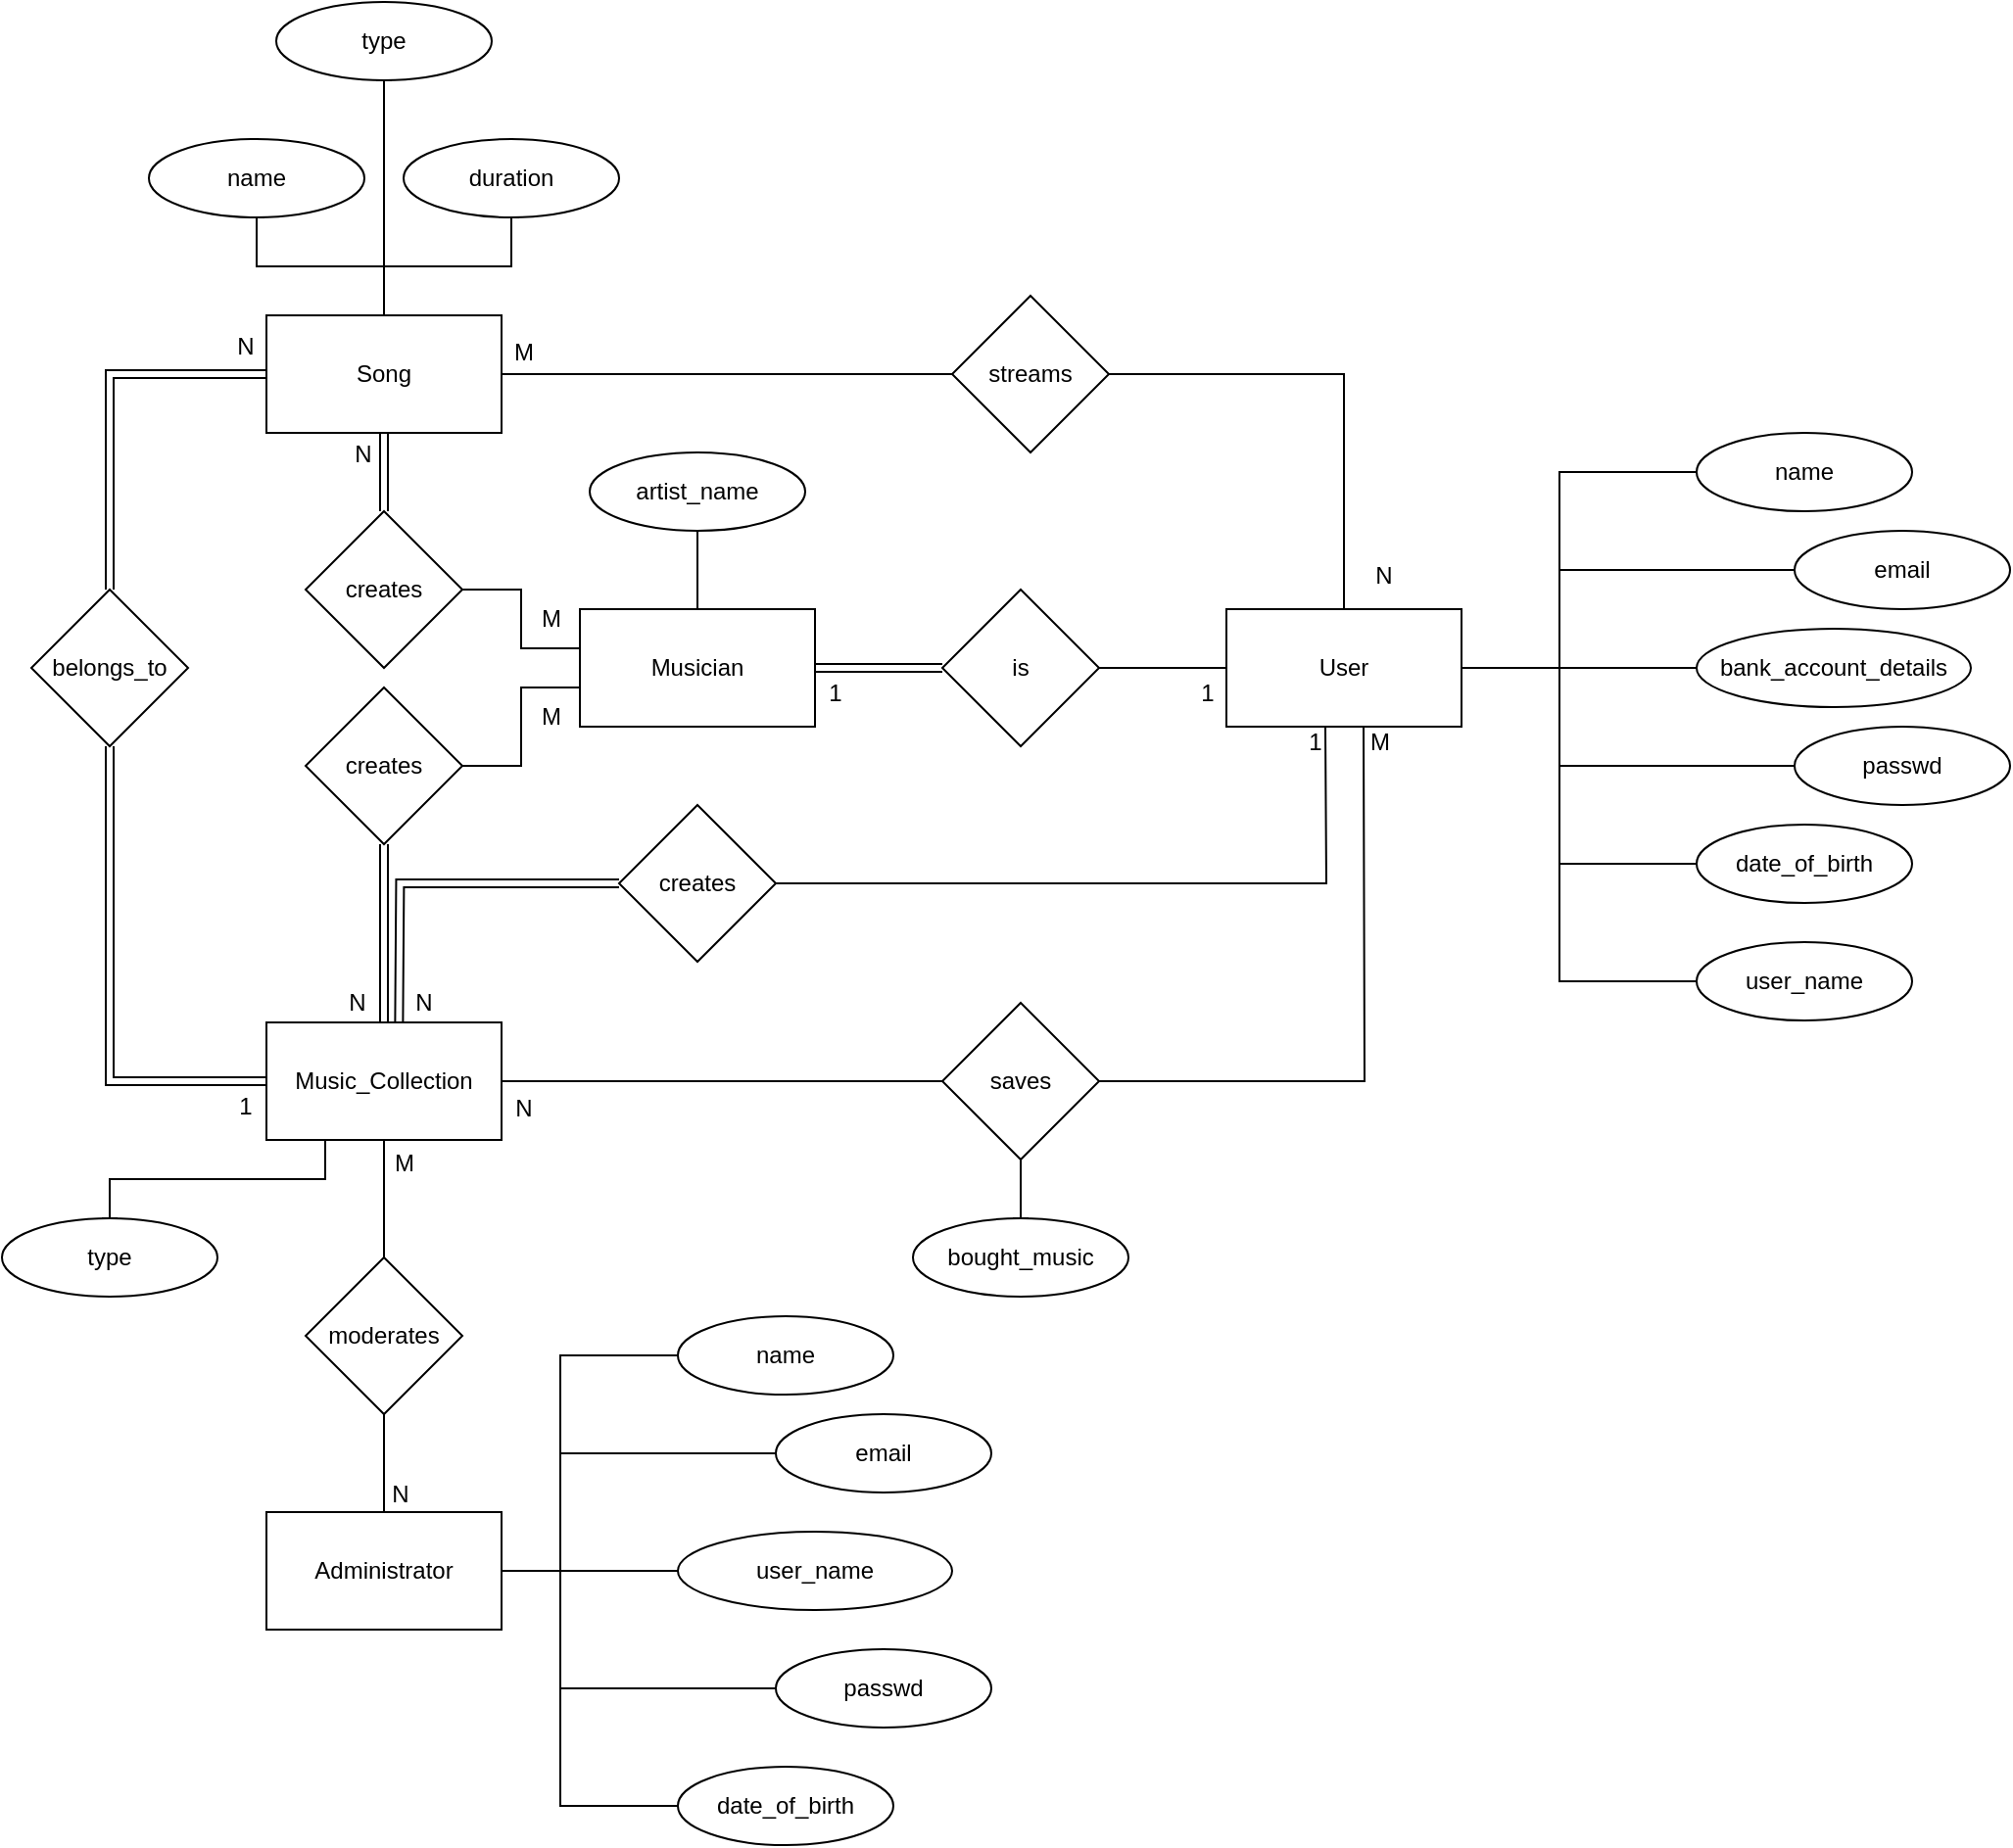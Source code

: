 <mxfile version="24.7.16">
  <diagram name="Page-1" id="TaUfX6dQ_6sSOLUEPohV">
    <mxGraphModel dx="2482" dy="1196" grid="1" gridSize="10" guides="1" tooltips="1" connect="1" arrows="1" fold="1" page="1" pageScale="1" pageWidth="850" pageHeight="1100" math="0" shadow="0">
      <root>
        <mxCell id="0" />
        <mxCell id="1" parent="0" />
        <mxCell id="M-IZh2_x-mo40waA8k21-18" style="edgeStyle=orthogonalEdgeStyle;rounded=0;orthogonalLoop=1;jettySize=auto;html=1;entryX=0.5;entryY=1;entryDx=0;entryDy=0;endArrow=baseDash;endFill=0;" edge="1" parent="1" source="M-IZh2_x-mo40waA8k21-2" target="M-IZh2_x-mo40waA8k21-17">
          <mxGeometry relative="1" as="geometry" />
        </mxCell>
        <mxCell id="M-IZh2_x-mo40waA8k21-19" style="edgeStyle=orthogonalEdgeStyle;rounded=0;orthogonalLoop=1;jettySize=auto;html=1;entryX=0.5;entryY=1;entryDx=0;entryDy=0;endArrow=baseDash;endFill=0;" edge="1" parent="1" source="M-IZh2_x-mo40waA8k21-2" target="M-IZh2_x-mo40waA8k21-16">
          <mxGeometry relative="1" as="geometry" />
        </mxCell>
        <mxCell id="M-IZh2_x-mo40waA8k21-21" value="" style="edgeStyle=orthogonalEdgeStyle;rounded=0;orthogonalLoop=1;jettySize=auto;html=1;endArrow=baseDash;endFill=0;" edge="1" parent="1" source="M-IZh2_x-mo40waA8k21-2" target="M-IZh2_x-mo40waA8k21-20">
          <mxGeometry relative="1" as="geometry" />
        </mxCell>
        <mxCell id="M-IZh2_x-mo40waA8k21-2" value="Song" style="rounded=0;whiteSpace=wrap;html=1;" vertex="1" parent="1">
          <mxGeometry x="80" y="260" width="120" height="60" as="geometry" />
        </mxCell>
        <mxCell id="M-IZh2_x-mo40waA8k21-22" value="" style="edgeStyle=orthogonalEdgeStyle;rounded=0;orthogonalLoop=1;jettySize=auto;html=1;endArrow=baseDash;endFill=0;" edge="1" parent="1" source="M-IZh2_x-mo40waA8k21-3" target="M-IZh2_x-mo40waA8k21-14">
          <mxGeometry relative="1" as="geometry">
            <Array as="points">
              <mxPoint x="110" y="701" />
            </Array>
          </mxGeometry>
        </mxCell>
        <mxCell id="M-IZh2_x-mo40waA8k21-3" value="Music_Collection" style="rounded=0;whiteSpace=wrap;html=1;" vertex="1" parent="1">
          <mxGeometry x="80" y="621" width="120" height="60" as="geometry" />
        </mxCell>
        <mxCell id="M-IZh2_x-mo40waA8k21-4" value="Musician" style="rounded=0;whiteSpace=wrap;html=1;" vertex="1" parent="1">
          <mxGeometry x="240" y="410" width="120" height="60" as="geometry" />
        </mxCell>
        <mxCell id="M-IZh2_x-mo40waA8k21-8" style="edgeStyle=orthogonalEdgeStyle;rounded=0;orthogonalLoop=1;jettySize=auto;html=1;endArrow=baseDash;endFill=0;exitX=1;exitY=0.5;exitDx=0;exitDy=0;" edge="1" parent="1" source="M-IZh2_x-mo40waA8k21-7" target="M-IZh2_x-mo40waA8k21-5">
          <mxGeometry relative="1" as="geometry" />
        </mxCell>
        <mxCell id="M-IZh2_x-mo40waA8k21-39" style="edgeStyle=orthogonalEdgeStyle;rounded=0;orthogonalLoop=1;jettySize=auto;html=1;exitX=0;exitY=0.5;exitDx=0;exitDy=0;entryX=1;entryY=0.5;entryDx=0;entryDy=0;endArrow=baseDash;endFill=0;" edge="1" parent="1" source="M-IZh2_x-mo40waA8k21-33" target="M-IZh2_x-mo40waA8k21-5">
          <mxGeometry relative="1" as="geometry">
            <Array as="points">
              <mxPoint x="740" y="340" />
              <mxPoint x="740" y="440" />
            </Array>
          </mxGeometry>
        </mxCell>
        <mxCell id="M-IZh2_x-mo40waA8k21-47" style="edgeStyle=orthogonalEdgeStyle;rounded=0;orthogonalLoop=1;jettySize=auto;html=1;exitX=1;exitY=0.5;exitDx=0;exitDy=0;endArrow=baseDash;endFill=0;" edge="1" parent="1" source="M-IZh2_x-mo40waA8k21-46" target="M-IZh2_x-mo40waA8k21-5">
          <mxGeometry relative="1" as="geometry">
            <Array as="points">
              <mxPoint x="630" y="290" />
            </Array>
          </mxGeometry>
        </mxCell>
        <mxCell id="M-IZh2_x-mo40waA8k21-5" value="User" style="rounded=0;whiteSpace=wrap;html=1;" vertex="1" parent="1">
          <mxGeometry x="570" y="410" width="120" height="60" as="geometry" />
        </mxCell>
        <mxCell id="M-IZh2_x-mo40waA8k21-9" style="edgeStyle=orthogonalEdgeStyle;rounded=0;orthogonalLoop=1;jettySize=auto;html=1;entryX=1;entryY=0.5;entryDx=0;entryDy=0;endArrow=baseDash;endFill=0;shape=link;" edge="1" parent="1" source="M-IZh2_x-mo40waA8k21-7" target="M-IZh2_x-mo40waA8k21-4">
          <mxGeometry relative="1" as="geometry" />
        </mxCell>
        <mxCell id="M-IZh2_x-mo40waA8k21-7" value="is" style="rhombus;whiteSpace=wrap;html=1;" vertex="1" parent="1">
          <mxGeometry x="425" y="400" width="80" height="80" as="geometry" />
        </mxCell>
        <mxCell id="M-IZh2_x-mo40waA8k21-13" value="" style="edgeStyle=orthogonalEdgeStyle;rounded=0;orthogonalLoop=1;jettySize=auto;html=1;endArrow=baseDash;endFill=0;shape=link;" edge="1" parent="1" source="M-IZh2_x-mo40waA8k21-10" target="M-IZh2_x-mo40waA8k21-3">
          <mxGeometry relative="1" as="geometry" />
        </mxCell>
        <mxCell id="M-IZh2_x-mo40waA8k21-10" value="creates" style="rhombus;whiteSpace=wrap;html=1;" vertex="1" parent="1">
          <mxGeometry x="100" y="450" width="80" height="80" as="geometry" />
        </mxCell>
        <mxCell id="M-IZh2_x-mo40waA8k21-14" value="type" style="ellipse;whiteSpace=wrap;html=1;" vertex="1" parent="1">
          <mxGeometry x="-55" y="721" width="110" height="40" as="geometry" />
        </mxCell>
        <mxCell id="M-IZh2_x-mo40waA8k21-16" value="name" style="ellipse;whiteSpace=wrap;html=1;" vertex="1" parent="1">
          <mxGeometry x="20" y="170" width="110" height="40" as="geometry" />
        </mxCell>
        <mxCell id="M-IZh2_x-mo40waA8k21-17" value="duration" style="ellipse;whiteSpace=wrap;html=1;" vertex="1" parent="1">
          <mxGeometry x="150" y="170" width="110" height="40" as="geometry" />
        </mxCell>
        <mxCell id="M-IZh2_x-mo40waA8k21-20" value="type" style="ellipse;whiteSpace=wrap;html=1;" vertex="1" parent="1">
          <mxGeometry x="85" y="100" width="110" height="40" as="geometry" />
        </mxCell>
        <mxCell id="M-IZh2_x-mo40waA8k21-25" style="edgeStyle=orthogonalEdgeStyle;rounded=0;orthogonalLoop=1;jettySize=auto;html=1;entryX=0.5;entryY=1;entryDx=0;entryDy=0;endArrow=baseDash;endFill=0;exitX=1;exitY=0.5;exitDx=0;exitDy=0;" edge="1" parent="1" source="M-IZh2_x-mo40waA8k21-23">
          <mxGeometry relative="1" as="geometry">
            <mxPoint x="515" y="651" as="sourcePoint" />
            <mxPoint x="640" y="470" as="targetPoint" />
          </mxGeometry>
        </mxCell>
        <mxCell id="M-IZh2_x-mo40waA8k21-26" style="edgeStyle=orthogonalEdgeStyle;rounded=0;orthogonalLoop=1;jettySize=auto;html=1;entryX=1;entryY=0.5;entryDx=0;entryDy=0;endArrow=baseDash;endFill=0;" edge="1" parent="1" source="M-IZh2_x-mo40waA8k21-23" target="M-IZh2_x-mo40waA8k21-3">
          <mxGeometry relative="1" as="geometry" />
        </mxCell>
        <mxCell id="M-IZh2_x-mo40waA8k21-28" style="edgeStyle=orthogonalEdgeStyle;rounded=0;orthogonalLoop=1;jettySize=auto;html=1;entryX=0.5;entryY=0;entryDx=0;entryDy=0;endArrow=baseDash;endFill=0;" edge="1" parent="1" source="M-IZh2_x-mo40waA8k21-23" target="M-IZh2_x-mo40waA8k21-27">
          <mxGeometry relative="1" as="geometry" />
        </mxCell>
        <mxCell id="M-IZh2_x-mo40waA8k21-23" value="saves" style="rhombus;whiteSpace=wrap;html=1;" vertex="1" parent="1">
          <mxGeometry x="425" y="611" width="80" height="80" as="geometry" />
        </mxCell>
        <mxCell id="M-IZh2_x-mo40waA8k21-27" value="bought_music" style="ellipse;whiteSpace=wrap;html=1;" vertex="1" parent="1">
          <mxGeometry x="410" y="721" width="110" height="40" as="geometry" />
        </mxCell>
        <mxCell id="M-IZh2_x-mo40waA8k21-31" style="edgeStyle=orthogonalEdgeStyle;rounded=0;orthogonalLoop=1;jettySize=auto;html=1;entryX=0;entryY=0.5;entryDx=0;entryDy=0;endArrow=baseDash;endFill=0;shape=link;" edge="1" parent="1" source="M-IZh2_x-mo40waA8k21-29" target="M-IZh2_x-mo40waA8k21-2">
          <mxGeometry relative="1" as="geometry">
            <Array as="points">
              <mxPoint y="290" />
            </Array>
          </mxGeometry>
        </mxCell>
        <mxCell id="M-IZh2_x-mo40waA8k21-72" style="edgeStyle=orthogonalEdgeStyle;rounded=0;orthogonalLoop=1;jettySize=auto;html=1;entryX=0;entryY=0.5;entryDx=0;entryDy=0;endArrow=baseDash;endFill=0;shape=link;" edge="1" parent="1" source="M-IZh2_x-mo40waA8k21-29" target="M-IZh2_x-mo40waA8k21-3">
          <mxGeometry relative="1" as="geometry">
            <Array as="points">
              <mxPoint y="651" />
            </Array>
          </mxGeometry>
        </mxCell>
        <mxCell id="M-IZh2_x-mo40waA8k21-29" value="belongs_to" style="rhombus;whiteSpace=wrap;html=1;" vertex="1" parent="1">
          <mxGeometry x="-40" y="400" width="80" height="80" as="geometry" />
        </mxCell>
        <mxCell id="M-IZh2_x-mo40waA8k21-33" value="name" style="ellipse;whiteSpace=wrap;html=1;" vertex="1" parent="1">
          <mxGeometry x="810" y="320" width="110" height="40" as="geometry" />
        </mxCell>
        <mxCell id="M-IZh2_x-mo40waA8k21-40" style="edgeStyle=orthogonalEdgeStyle;rounded=0;orthogonalLoop=1;jettySize=auto;html=1;endArrow=baseDash;endFill=0;" edge="1" parent="1" source="M-IZh2_x-mo40waA8k21-35">
          <mxGeometry relative="1" as="geometry">
            <mxPoint x="690" y="440" as="targetPoint" />
            <Array as="points">
              <mxPoint x="740" y="390" />
              <mxPoint x="740" y="440" />
            </Array>
          </mxGeometry>
        </mxCell>
        <mxCell id="M-IZh2_x-mo40waA8k21-35" value="email" style="ellipse;whiteSpace=wrap;html=1;" vertex="1" parent="1">
          <mxGeometry x="860" y="370" width="110" height="40" as="geometry" />
        </mxCell>
        <mxCell id="M-IZh2_x-mo40waA8k21-42" style="edgeStyle=orthogonalEdgeStyle;rounded=0;orthogonalLoop=1;jettySize=auto;html=1;endArrow=baseDash;endFill=0;" edge="1" parent="1" source="M-IZh2_x-mo40waA8k21-36">
          <mxGeometry relative="1" as="geometry">
            <mxPoint x="690" y="440" as="targetPoint" />
            <Array as="points">
              <mxPoint x="740" y="490" />
              <mxPoint x="740" y="440" />
            </Array>
          </mxGeometry>
        </mxCell>
        <mxCell id="M-IZh2_x-mo40waA8k21-36" value="passwd" style="ellipse;whiteSpace=wrap;html=1;" vertex="1" parent="1">
          <mxGeometry x="860" y="470" width="110" height="40" as="geometry" />
        </mxCell>
        <mxCell id="M-IZh2_x-mo40waA8k21-43" style="edgeStyle=orthogonalEdgeStyle;rounded=0;orthogonalLoop=1;jettySize=auto;html=1;endArrow=baseDash;endFill=0;" edge="1" parent="1" source="M-IZh2_x-mo40waA8k21-37">
          <mxGeometry relative="1" as="geometry">
            <mxPoint x="690" y="440" as="targetPoint" />
            <Array as="points">
              <mxPoint x="740" y="540" />
              <mxPoint x="740" y="440" />
            </Array>
          </mxGeometry>
        </mxCell>
        <mxCell id="M-IZh2_x-mo40waA8k21-37" value="date_of_birth" style="ellipse;whiteSpace=wrap;html=1;" vertex="1" parent="1">
          <mxGeometry x="810" y="520" width="110" height="40" as="geometry" />
        </mxCell>
        <mxCell id="M-IZh2_x-mo40waA8k21-41" style="edgeStyle=orthogonalEdgeStyle;rounded=0;orthogonalLoop=1;jettySize=auto;html=1;entryX=1;entryY=0.5;entryDx=0;entryDy=0;endArrow=baseDash;endFill=0;" edge="1" parent="1" source="M-IZh2_x-mo40waA8k21-38" target="M-IZh2_x-mo40waA8k21-5">
          <mxGeometry relative="1" as="geometry" />
        </mxCell>
        <mxCell id="M-IZh2_x-mo40waA8k21-38" value="bank_account_details" style="ellipse;whiteSpace=wrap;html=1;" vertex="1" parent="1">
          <mxGeometry x="810" y="420" width="140" height="40" as="geometry" />
        </mxCell>
        <mxCell id="M-IZh2_x-mo40waA8k21-45" style="edgeStyle=orthogonalEdgeStyle;rounded=0;orthogonalLoop=1;jettySize=auto;html=1;endArrow=baseDash;endFill=0;" edge="1" parent="1" source="M-IZh2_x-mo40waA8k21-44">
          <mxGeometry relative="1" as="geometry">
            <mxPoint x="690" y="440" as="targetPoint" />
            <Array as="points">
              <mxPoint x="740" y="600" />
              <mxPoint x="740" y="440" />
            </Array>
          </mxGeometry>
        </mxCell>
        <mxCell id="M-IZh2_x-mo40waA8k21-44" value="user_name" style="ellipse;whiteSpace=wrap;html=1;" vertex="1" parent="1">
          <mxGeometry x="810" y="580" width="110" height="40" as="geometry" />
        </mxCell>
        <mxCell id="M-IZh2_x-mo40waA8k21-48" style="edgeStyle=orthogonalEdgeStyle;rounded=0;orthogonalLoop=1;jettySize=auto;html=1;entryX=1;entryY=0.5;entryDx=0;entryDy=0;endArrow=baseDash;endFill=0;" edge="1" parent="1" source="M-IZh2_x-mo40waA8k21-46" target="M-IZh2_x-mo40waA8k21-2">
          <mxGeometry relative="1" as="geometry" />
        </mxCell>
        <mxCell id="M-IZh2_x-mo40waA8k21-46" value="streams" style="rhombus;whiteSpace=wrap;html=1;" vertex="1" parent="1">
          <mxGeometry x="430" y="250" width="80" height="80" as="geometry" />
        </mxCell>
        <mxCell id="M-IZh2_x-mo40waA8k21-52" value="" style="edgeStyle=orthogonalEdgeStyle;rounded=0;orthogonalLoop=1;jettySize=auto;html=1;endArrow=baseDash;endFill=0;" edge="1" parent="1" source="M-IZh2_x-mo40waA8k21-51" target="M-IZh2_x-mo40waA8k21-4">
          <mxGeometry relative="1" as="geometry" />
        </mxCell>
        <mxCell id="M-IZh2_x-mo40waA8k21-51" value="artist_name" style="ellipse;whiteSpace=wrap;html=1;" vertex="1" parent="1">
          <mxGeometry x="245" y="330" width="110" height="40" as="geometry" />
        </mxCell>
        <mxCell id="M-IZh2_x-mo40waA8k21-53" value="Administrator" style="rounded=0;whiteSpace=wrap;html=1;" vertex="1" parent="1">
          <mxGeometry x="80" y="871" width="120" height="60" as="geometry" />
        </mxCell>
        <mxCell id="M-IZh2_x-mo40waA8k21-65" style="edgeStyle=orthogonalEdgeStyle;rounded=0;orthogonalLoop=1;jettySize=auto;html=1;entryX=1;entryY=0.5;entryDx=0;entryDy=0;endArrow=baseDash;endFill=0;" edge="1" parent="1" source="M-IZh2_x-mo40waA8k21-54" target="M-IZh2_x-mo40waA8k21-53">
          <mxGeometry relative="1" as="geometry">
            <Array as="points">
              <mxPoint x="230" y="791" />
              <mxPoint x="230" y="901" />
            </Array>
          </mxGeometry>
        </mxCell>
        <mxCell id="M-IZh2_x-mo40waA8k21-54" value="name" style="ellipse;whiteSpace=wrap;html=1;" vertex="1" parent="1">
          <mxGeometry x="290" y="771" width="110" height="40" as="geometry" />
        </mxCell>
        <mxCell id="M-IZh2_x-mo40waA8k21-63" style="edgeStyle=orthogonalEdgeStyle;rounded=0;orthogonalLoop=1;jettySize=auto;html=1;endArrow=baseDash;endFill=0;" edge="1" parent="1" source="M-IZh2_x-mo40waA8k21-55">
          <mxGeometry relative="1" as="geometry">
            <mxPoint x="200" y="901" as="targetPoint" />
            <Array as="points">
              <mxPoint x="230" y="841" />
              <mxPoint x="230" y="901" />
            </Array>
          </mxGeometry>
        </mxCell>
        <mxCell id="M-IZh2_x-mo40waA8k21-55" value="email" style="ellipse;whiteSpace=wrap;html=1;" vertex="1" parent="1">
          <mxGeometry x="340" y="821" width="110" height="40" as="geometry" />
        </mxCell>
        <mxCell id="M-IZh2_x-mo40waA8k21-62" style="edgeStyle=orthogonalEdgeStyle;rounded=0;orthogonalLoop=1;jettySize=auto;html=1;entryX=1;entryY=0.5;entryDx=0;entryDy=0;endArrow=baseDash;endFill=0;" edge="1" parent="1" source="M-IZh2_x-mo40waA8k21-58" target="M-IZh2_x-mo40waA8k21-53">
          <mxGeometry relative="1" as="geometry" />
        </mxCell>
        <mxCell id="M-IZh2_x-mo40waA8k21-58" value="user_name" style="ellipse;whiteSpace=wrap;html=1;" vertex="1" parent="1">
          <mxGeometry x="290" y="881" width="140" height="40" as="geometry" />
        </mxCell>
        <mxCell id="M-IZh2_x-mo40waA8k21-66" style="edgeStyle=orthogonalEdgeStyle;rounded=0;orthogonalLoop=1;jettySize=auto;html=1;endArrow=baseDash;endFill=0;" edge="1" parent="1" source="M-IZh2_x-mo40waA8k21-60">
          <mxGeometry relative="1" as="geometry">
            <mxPoint x="200" y="901" as="targetPoint" />
            <Array as="points">
              <mxPoint x="230" y="961" />
              <mxPoint x="230" y="901" />
            </Array>
          </mxGeometry>
        </mxCell>
        <mxCell id="M-IZh2_x-mo40waA8k21-60" value="passwd" style="ellipse;whiteSpace=wrap;html=1;" vertex="1" parent="1">
          <mxGeometry x="340" y="941" width="110" height="40" as="geometry" />
        </mxCell>
        <mxCell id="M-IZh2_x-mo40waA8k21-67" style="edgeStyle=orthogonalEdgeStyle;rounded=0;orthogonalLoop=1;jettySize=auto;html=1;entryX=1;entryY=0.5;entryDx=0;entryDy=0;endArrow=baseDash;endFill=0;" edge="1" parent="1" source="M-IZh2_x-mo40waA8k21-61" target="M-IZh2_x-mo40waA8k21-53">
          <mxGeometry relative="1" as="geometry">
            <Array as="points">
              <mxPoint x="230" y="1021" />
              <mxPoint x="230" y="901" />
            </Array>
          </mxGeometry>
        </mxCell>
        <mxCell id="M-IZh2_x-mo40waA8k21-61" value="date_of_birth" style="ellipse;whiteSpace=wrap;html=1;" vertex="1" parent="1">
          <mxGeometry x="290" y="1001" width="110" height="40" as="geometry" />
        </mxCell>
        <mxCell id="M-IZh2_x-mo40waA8k21-69" style="edgeStyle=orthogonalEdgeStyle;rounded=0;orthogonalLoop=1;jettySize=auto;html=1;endArrow=baseDash;endFill=0;" edge="1" parent="1" source="M-IZh2_x-mo40waA8k21-68">
          <mxGeometry relative="1" as="geometry">
            <mxPoint x="140" y="681" as="targetPoint" />
          </mxGeometry>
        </mxCell>
        <mxCell id="M-IZh2_x-mo40waA8k21-70" value="" style="edgeStyle=orthogonalEdgeStyle;rounded=0;orthogonalLoop=1;jettySize=auto;html=1;endArrow=baseDash;endFill=0;" edge="1" parent="1" source="M-IZh2_x-mo40waA8k21-68" target="M-IZh2_x-mo40waA8k21-53">
          <mxGeometry relative="1" as="geometry" />
        </mxCell>
        <mxCell id="M-IZh2_x-mo40waA8k21-68" value="moderates" style="rhombus;whiteSpace=wrap;html=1;" vertex="1" parent="1">
          <mxGeometry x="100" y="741" width="80" height="80" as="geometry" />
        </mxCell>
        <mxCell id="M-IZh2_x-mo40waA8k21-74" style="edgeStyle=orthogonalEdgeStyle;rounded=0;orthogonalLoop=1;jettySize=auto;html=1;endArrow=baseDash;endFill=0;exitX=1;exitY=0.5;exitDx=0;exitDy=0;" edge="1" parent="1" source="M-IZh2_x-mo40waA8k21-73">
          <mxGeometry relative="1" as="geometry">
            <mxPoint x="620.5" y="470" as="targetPoint" />
            <mxPoint x="330.5" y="550.0" as="sourcePoint" />
          </mxGeometry>
        </mxCell>
        <mxCell id="M-IZh2_x-mo40waA8k21-73" value="creates" style="rhombus;whiteSpace=wrap;html=1;" vertex="1" parent="1">
          <mxGeometry x="260" y="510" width="80" height="80" as="geometry" />
        </mxCell>
        <mxCell id="M-IZh2_x-mo40waA8k21-76" style="edgeStyle=orthogonalEdgeStyle;rounded=0;orthogonalLoop=1;jettySize=auto;html=1;entryX=0.664;entryY=0;entryDx=0;entryDy=0;entryPerimeter=0;endArrow=baseDash;endFill=0;shape=link;exitX=0;exitY=0.5;exitDx=0;exitDy=0;" edge="1" parent="1" source="M-IZh2_x-mo40waA8k21-73">
          <mxGeometry relative="1" as="geometry">
            <mxPoint x="248.0" y="550.0" as="sourcePoint" />
            <mxPoint x="147.68" y="621" as="targetPoint" />
          </mxGeometry>
        </mxCell>
        <mxCell id="M-IZh2_x-mo40waA8k21-77" value="1" style="text;html=1;align=center;verticalAlign=middle;resizable=0;points=[];autosize=1;strokeColor=none;fillColor=none;" vertex="1" parent="1">
          <mxGeometry x="600" y="463" width="30" height="30" as="geometry" />
        </mxCell>
        <mxCell id="M-IZh2_x-mo40waA8k21-78" value="N" style="text;html=1;align=center;verticalAlign=middle;resizable=0;points=[];autosize=1;strokeColor=none;fillColor=none;" vertex="1" parent="1">
          <mxGeometry x="145" y="596" width="30" height="30" as="geometry" />
        </mxCell>
        <mxCell id="M-IZh2_x-mo40waA8k21-79" value="M" style="text;html=1;align=center;verticalAlign=middle;resizable=0;points=[];autosize=1;strokeColor=none;fillColor=none;" vertex="1" parent="1">
          <mxGeometry x="210" y="450" width="30" height="30" as="geometry" />
        </mxCell>
        <mxCell id="M-IZh2_x-mo40waA8k21-80" value="N" style="text;html=1;align=center;verticalAlign=middle;resizable=0;points=[];autosize=1;strokeColor=none;fillColor=none;" vertex="1" parent="1">
          <mxGeometry x="111" y="596" width="30" height="30" as="geometry" />
        </mxCell>
        <mxCell id="M-IZh2_x-mo40waA8k21-81" value="N" style="text;html=1;align=center;verticalAlign=middle;resizable=0;points=[];autosize=1;strokeColor=none;fillColor=none;" vertex="1" parent="1">
          <mxGeometry x="114" y="316" width="30" height="30" as="geometry" />
        </mxCell>
        <mxCell id="M-IZh2_x-mo40waA8k21-84" value="M" style="text;html=1;align=center;verticalAlign=middle;resizable=0;points=[];autosize=1;strokeColor=none;fillColor=none;" vertex="1" parent="1">
          <mxGeometry x="196" y="264" width="30" height="30" as="geometry" />
        </mxCell>
        <mxCell id="M-IZh2_x-mo40waA8k21-85" value="N" style="text;html=1;align=center;verticalAlign=middle;resizable=0;points=[];autosize=1;strokeColor=none;fillColor=none;" vertex="1" parent="1">
          <mxGeometry x="54" y="261" width="30" height="30" as="geometry" />
        </mxCell>
        <mxCell id="M-IZh2_x-mo40waA8k21-86" value="1" style="text;html=1;align=center;verticalAlign=middle;resizable=0;points=[];autosize=1;strokeColor=none;fillColor=none;" vertex="1" parent="1">
          <mxGeometry x="54" y="649" width="30" height="30" as="geometry" />
        </mxCell>
        <mxCell id="M-IZh2_x-mo40waA8k21-87" value="1" style="text;html=1;align=center;verticalAlign=middle;resizable=0;points=[];autosize=1;strokeColor=none;fillColor=none;" vertex="1" parent="1">
          <mxGeometry x="545" y="438" width="30" height="30" as="geometry" />
        </mxCell>
        <mxCell id="M-IZh2_x-mo40waA8k21-88" value="1" style="text;html=1;align=center;verticalAlign=middle;resizable=0;points=[];autosize=1;strokeColor=none;fillColor=none;" vertex="1" parent="1">
          <mxGeometry x="355" y="438" width="30" height="30" as="geometry" />
        </mxCell>
        <mxCell id="M-IZh2_x-mo40waA8k21-89" value="M" style="text;html=1;align=center;verticalAlign=middle;resizable=0;points=[];autosize=1;strokeColor=none;fillColor=none;" vertex="1" parent="1">
          <mxGeometry x="633" y="463" width="30" height="30" as="geometry" />
        </mxCell>
        <mxCell id="M-IZh2_x-mo40waA8k21-90" value="N" style="text;html=1;align=center;verticalAlign=middle;resizable=0;points=[];autosize=1;strokeColor=none;fillColor=none;" vertex="1" parent="1">
          <mxGeometry x="196" y="650" width="30" height="30" as="geometry" />
        </mxCell>
        <mxCell id="M-IZh2_x-mo40waA8k21-91" value="N" style="text;html=1;align=center;verticalAlign=middle;resizable=0;points=[];autosize=1;strokeColor=none;fillColor=none;" vertex="1" parent="1">
          <mxGeometry x="133" y="847" width="30" height="30" as="geometry" />
        </mxCell>
        <mxCell id="M-IZh2_x-mo40waA8k21-92" value="M" style="text;html=1;align=center;verticalAlign=middle;resizable=0;points=[];autosize=1;strokeColor=none;fillColor=none;" vertex="1" parent="1">
          <mxGeometry x="135" y="678" width="30" height="30" as="geometry" />
        </mxCell>
        <mxCell id="M-IZh2_x-mo40waA8k21-93" value="N" style="text;html=1;align=center;verticalAlign=middle;resizable=0;points=[];autosize=1;strokeColor=none;fillColor=none;" vertex="1" parent="1">
          <mxGeometry x="635" y="378" width="30" height="30" as="geometry" />
        </mxCell>
        <mxCell id="M-IZh2_x-mo40waA8k21-98" value="" style="edgeStyle=orthogonalEdgeStyle;rounded=0;orthogonalLoop=1;jettySize=auto;html=1;endArrow=baseDash;endFill=0;shape=link;" edge="1" parent="1" source="M-IZh2_x-mo40waA8k21-94" target="M-IZh2_x-mo40waA8k21-2">
          <mxGeometry relative="1" as="geometry" />
        </mxCell>
        <mxCell id="M-IZh2_x-mo40waA8k21-94" value="creates" style="rhombus;whiteSpace=wrap;html=1;" vertex="1" parent="1">
          <mxGeometry x="100" y="360" width="80" height="80" as="geometry" />
        </mxCell>
        <mxCell id="M-IZh2_x-mo40waA8k21-100" value="M" style="text;html=1;align=center;verticalAlign=middle;resizable=0;points=[];autosize=1;strokeColor=none;fillColor=none;" vertex="1" parent="1">
          <mxGeometry x="210" y="400" width="30" height="30" as="geometry" />
        </mxCell>
        <mxCell id="M-IZh2_x-mo40waA8k21-104" style="edgeStyle=orthogonalEdgeStyle;rounded=0;orthogonalLoop=1;jettySize=auto;html=1;entryX=0;entryY=0.333;entryDx=0;entryDy=0;entryPerimeter=0;endArrow=baseDash;endFill=0;" edge="1" parent="1" source="M-IZh2_x-mo40waA8k21-94" target="M-IZh2_x-mo40waA8k21-4">
          <mxGeometry relative="1" as="geometry" />
        </mxCell>
        <mxCell id="M-IZh2_x-mo40waA8k21-105" style="edgeStyle=orthogonalEdgeStyle;rounded=0;orthogonalLoop=1;jettySize=auto;html=1;entryX=0;entryY=0.667;entryDx=0;entryDy=0;entryPerimeter=0;endArrow=baseDash;endFill=0;" edge="1" parent="1" source="M-IZh2_x-mo40waA8k21-10" target="M-IZh2_x-mo40waA8k21-4">
          <mxGeometry relative="1" as="geometry" />
        </mxCell>
      </root>
    </mxGraphModel>
  </diagram>
</mxfile>
